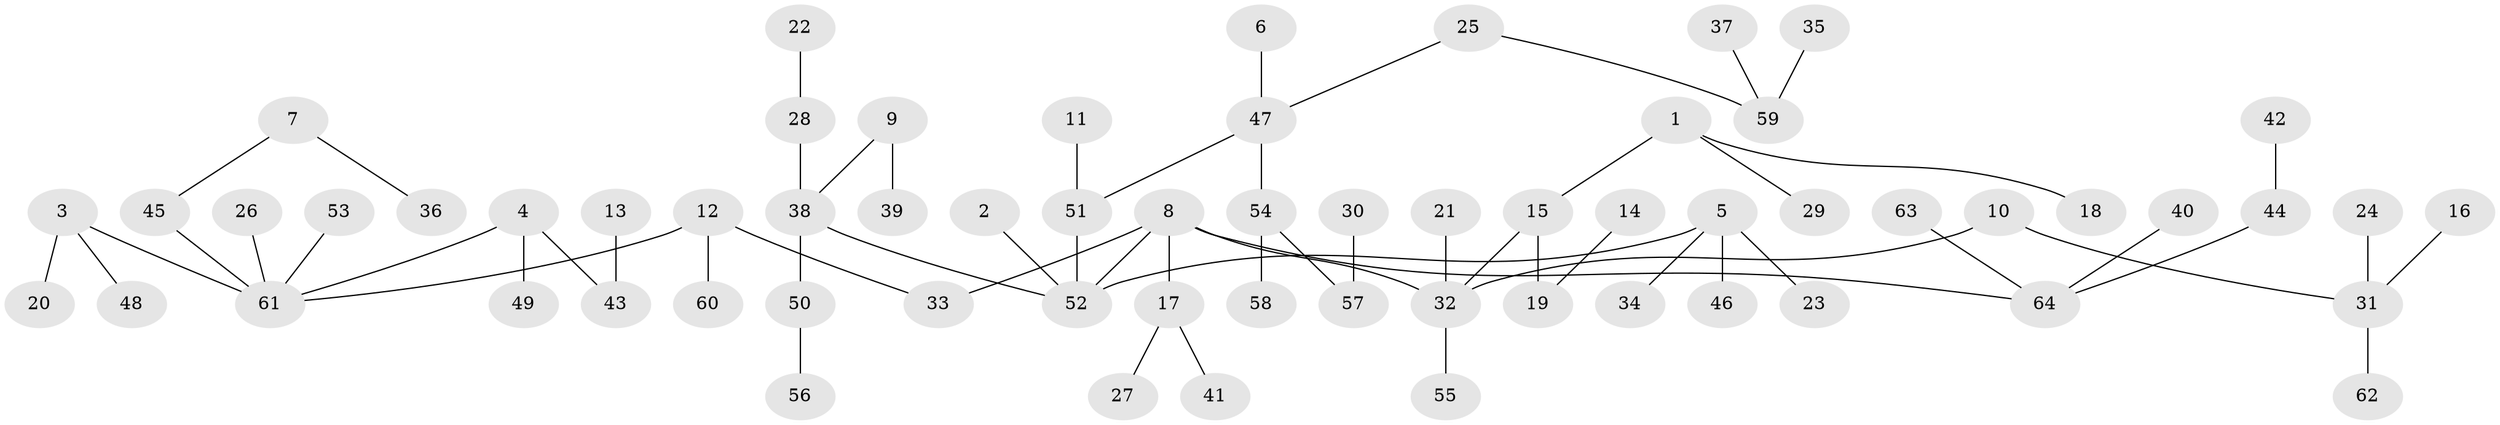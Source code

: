// original degree distribution, {4: 0.07086614173228346, 7: 0.015748031496062992, 6: 0.007874015748031496, 3: 0.10236220472440945, 2: 0.28346456692913385, 8: 0.007874015748031496, 1: 0.4881889763779528, 5: 0.023622047244094488}
// Generated by graph-tools (version 1.1) at 2025/37/03/04/25 23:37:16]
// undirected, 64 vertices, 63 edges
graph export_dot {
  node [color=gray90,style=filled];
  1;
  2;
  3;
  4;
  5;
  6;
  7;
  8;
  9;
  10;
  11;
  12;
  13;
  14;
  15;
  16;
  17;
  18;
  19;
  20;
  21;
  22;
  23;
  24;
  25;
  26;
  27;
  28;
  29;
  30;
  31;
  32;
  33;
  34;
  35;
  36;
  37;
  38;
  39;
  40;
  41;
  42;
  43;
  44;
  45;
  46;
  47;
  48;
  49;
  50;
  51;
  52;
  53;
  54;
  55;
  56;
  57;
  58;
  59;
  60;
  61;
  62;
  63;
  64;
  1 -- 15 [weight=1.0];
  1 -- 18 [weight=1.0];
  1 -- 29 [weight=1.0];
  2 -- 52 [weight=1.0];
  3 -- 20 [weight=1.0];
  3 -- 48 [weight=1.0];
  3 -- 61 [weight=1.0];
  4 -- 43 [weight=1.0];
  4 -- 49 [weight=1.0];
  4 -- 61 [weight=1.0];
  5 -- 23 [weight=1.0];
  5 -- 34 [weight=1.0];
  5 -- 46 [weight=1.0];
  5 -- 52 [weight=1.0];
  6 -- 47 [weight=1.0];
  7 -- 36 [weight=1.0];
  7 -- 45 [weight=1.0];
  8 -- 17 [weight=1.0];
  8 -- 32 [weight=1.0];
  8 -- 33 [weight=1.0];
  8 -- 52 [weight=1.0];
  8 -- 64 [weight=1.0];
  9 -- 38 [weight=1.0];
  9 -- 39 [weight=1.0];
  10 -- 31 [weight=1.0];
  10 -- 32 [weight=1.0];
  11 -- 51 [weight=1.0];
  12 -- 33 [weight=1.0];
  12 -- 60 [weight=1.0];
  12 -- 61 [weight=1.0];
  13 -- 43 [weight=1.0];
  14 -- 19 [weight=1.0];
  15 -- 19 [weight=1.0];
  15 -- 32 [weight=1.0];
  16 -- 31 [weight=1.0];
  17 -- 27 [weight=1.0];
  17 -- 41 [weight=1.0];
  21 -- 32 [weight=1.0];
  22 -- 28 [weight=1.0];
  24 -- 31 [weight=1.0];
  25 -- 47 [weight=1.0];
  25 -- 59 [weight=1.0];
  26 -- 61 [weight=1.0];
  28 -- 38 [weight=1.0];
  30 -- 57 [weight=1.0];
  31 -- 62 [weight=1.0];
  32 -- 55 [weight=1.0];
  35 -- 59 [weight=1.0];
  37 -- 59 [weight=1.0];
  38 -- 50 [weight=1.0];
  38 -- 52 [weight=1.0];
  40 -- 64 [weight=1.0];
  42 -- 44 [weight=1.0];
  44 -- 64 [weight=1.0];
  45 -- 61 [weight=1.0];
  47 -- 51 [weight=1.0];
  47 -- 54 [weight=1.0];
  50 -- 56 [weight=1.0];
  51 -- 52 [weight=1.0];
  53 -- 61 [weight=1.0];
  54 -- 57 [weight=1.0];
  54 -- 58 [weight=1.0];
  63 -- 64 [weight=1.0];
}
